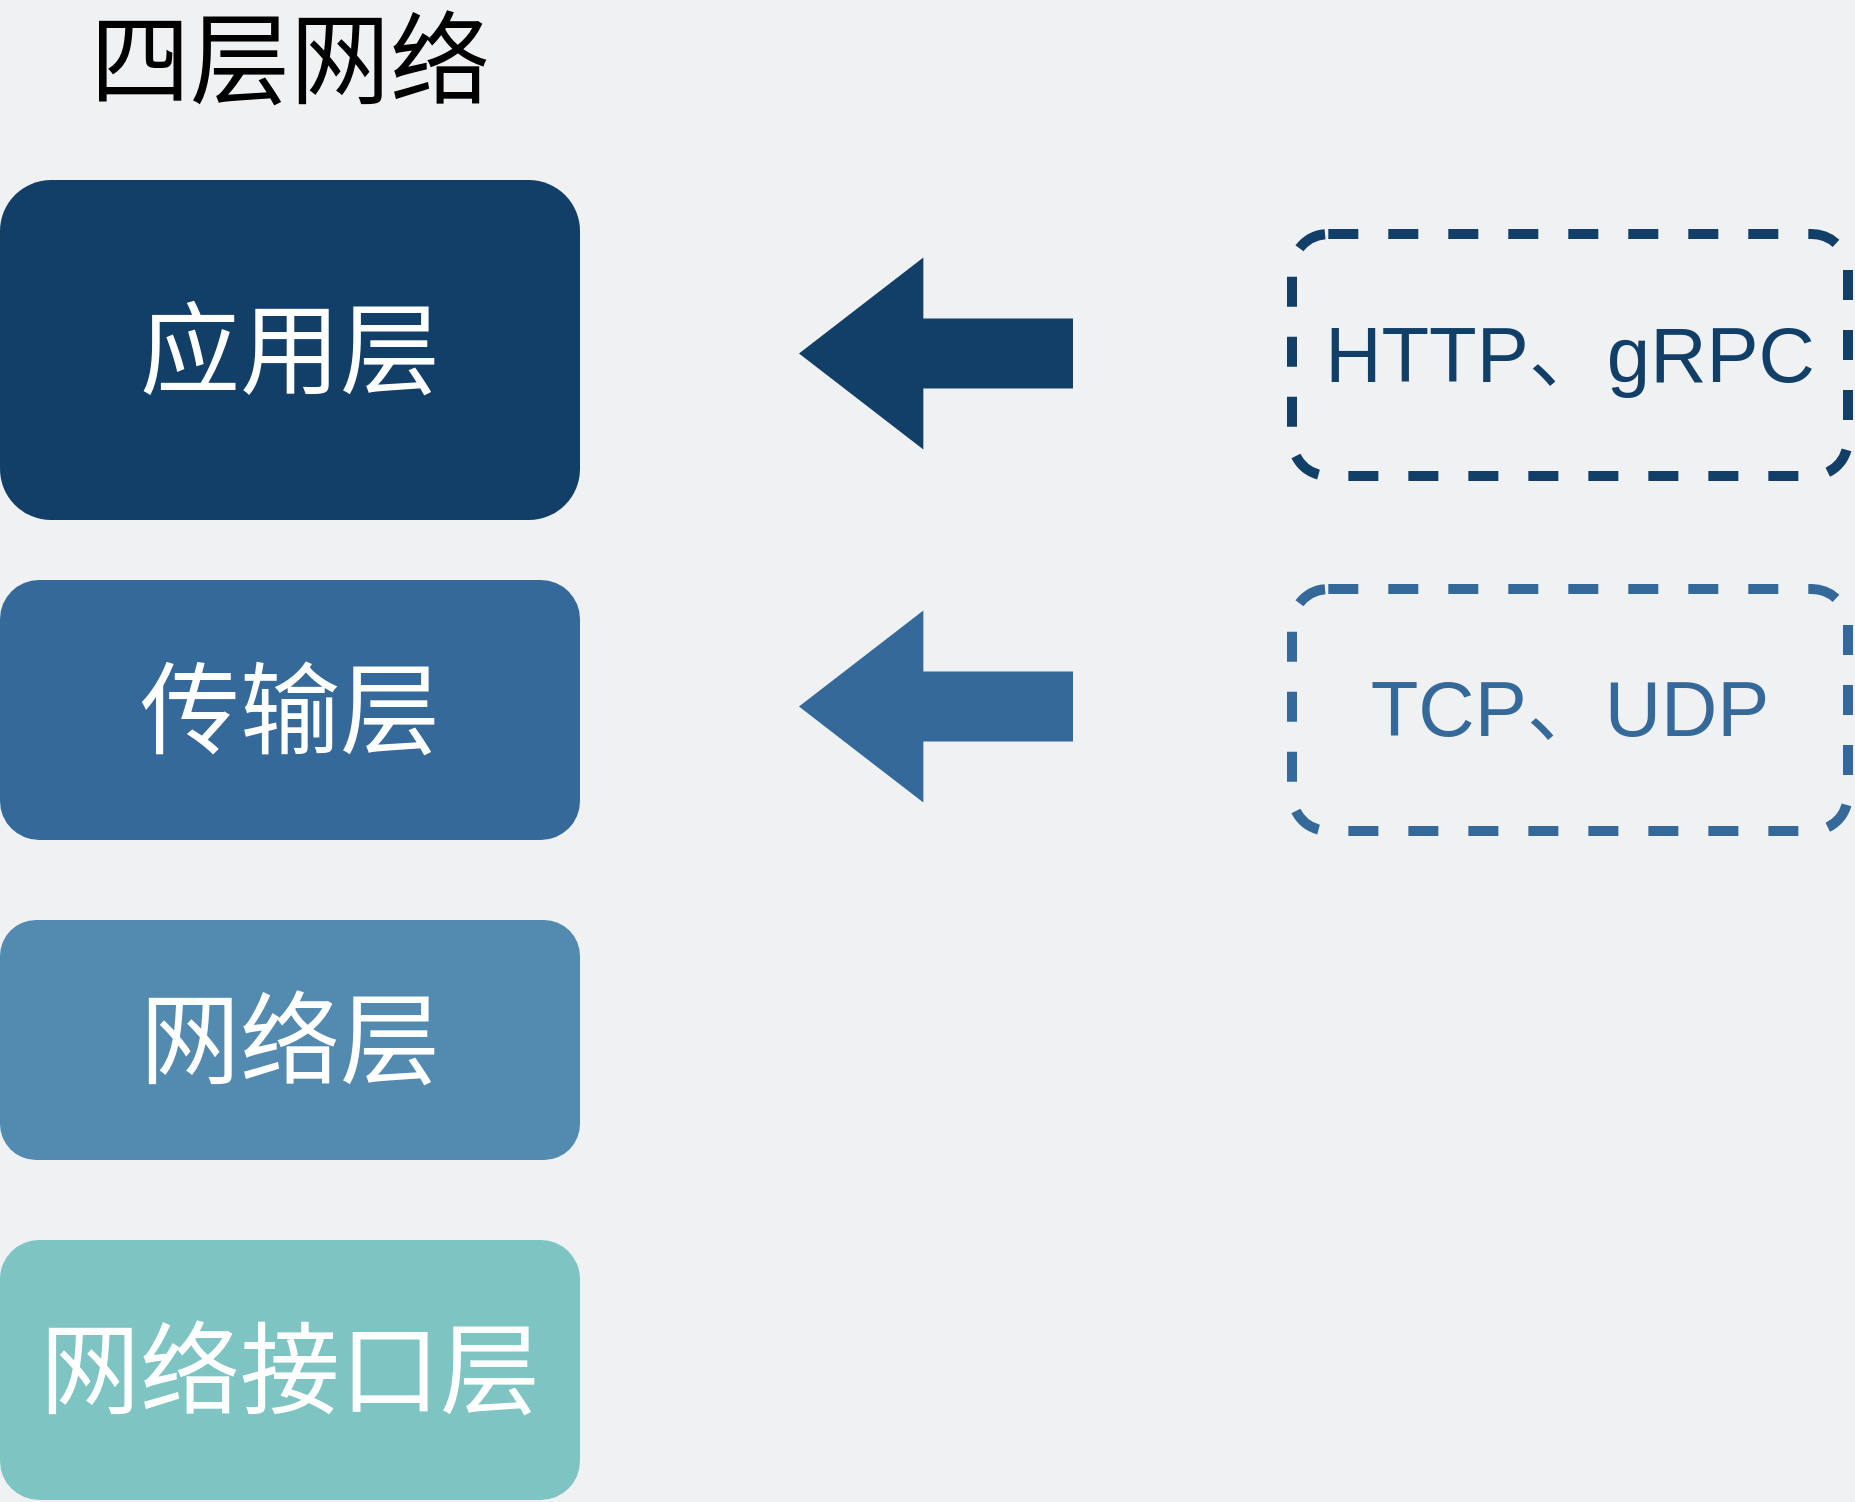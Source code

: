<mxfile version="20.1.1" type="github">
  <diagram id="3228e29e-7158-1315-38df-8450db1d8a1d" name="Page-1">
    <mxGraphModel dx="3709" dy="1997" grid="0" gridSize="10" guides="1" tooltips="1" connect="1" arrows="1" fold="1" page="1" pageScale="1" pageWidth="1500" pageHeight="800" background="#EFF1F3" math="0" shadow="0">
      <root>
        <mxCell id="0" />
        <mxCell id="1" parent="0" />
        <mxCell id="PNogIBSBwXJLe9Jx7B5x-2" value="&lt;span style=&quot;font-size: 39px;&quot;&gt;&lt;font color=&quot;#35699a&quot;&gt;TCP、UDP&lt;/font&gt;&lt;/span&gt;" style="rounded=1;whiteSpace=wrap;html=1;fontColor=#4A919B;fillColor=none;strokeWidth=5;dashed=1;strokeColor=#35699A;" parent="1" vertex="1">
          <mxGeometry x="943" y="309.5" width="278" height="121" as="geometry" />
        </mxCell>
        <mxCell id="FyYvvIjHZ3Y8gI8X0XbX-5" value="&lt;font style=&quot;font-size: 50px&quot;&gt;应用层&lt;/font&gt;" style="rounded=1;whiteSpace=wrap;html=1;strokeWidth=5;fontColor=#FFFFFF;fillColor=#123F67;strokeColor=none;" parent="1" vertex="1">
          <mxGeometry x="297" y="105" width="290" height="170" as="geometry" />
        </mxCell>
        <mxCell id="FyYvvIjHZ3Y8gI8X0XbX-6" value="&lt;font style=&quot;font-size: 50px&quot;&gt;传输层&lt;/font&gt;" style="rounded=1;whiteSpace=wrap;html=1;strokeWidth=5;fontColor=#FFFFFF;fillColor=#35699A;strokeColor=none;" parent="1" vertex="1">
          <mxGeometry x="297" y="305" width="290" height="130" as="geometry" />
        </mxCell>
        <mxCell id="FyYvvIjHZ3Y8gI8X0XbX-8" value="&lt;span style=&quot;font-size: 50px&quot;&gt;网络层&lt;/span&gt;" style="rounded=1;whiteSpace=wrap;html=1;strokeWidth=5;fontColor=#FFFFFF;fillColor=#538AAF;strokeColor=none;" parent="1" vertex="1">
          <mxGeometry x="297" y="475" width="290" height="120" as="geometry" />
        </mxCell>
        <mxCell id="FyYvvIjHZ3Y8gI8X0XbX-9" value="&lt;span style=&quot;font-size: 50px&quot;&gt;网络接口层&lt;/span&gt;" style="rounded=1;whiteSpace=wrap;html=1;strokeWidth=5;fontColor=#FFFFFF;fillColor=#7EC4C3;strokeColor=none;" parent="1" vertex="1">
          <mxGeometry x="297" y="635" width="290" height="130" as="geometry" />
        </mxCell>
        <mxCell id="uhh944_df_AJf7MUhFY7-5" value="&lt;font style=&quot;font-size: 50px&quot;&gt;四层网络&lt;/font&gt;" style="text;html=1;strokeColor=none;fillColor=none;align=center;verticalAlign=middle;whiteSpace=wrap;rounded=0;" parent="1" vertex="1">
          <mxGeometry x="317" y="35" width="250" height="20" as="geometry" />
        </mxCell>
        <mxCell id="PNogIBSBwXJLe9Jx7B5x-3" value="" style="shape=flexArrow;endArrow=classic;html=1;fontColor=#4A919B;endWidth=60;endSize=20.392;width=35;strokeColor=none;fillColor=#35699A;" parent="1" edge="1">
          <mxGeometry width="50" height="50" relative="1" as="geometry">
            <mxPoint x="834" y="368.29" as="sourcePoint" />
            <mxPoint x="696" y="368.29" as="targetPoint" />
          </mxGeometry>
        </mxCell>
        <mxCell id="PNogIBSBwXJLe9Jx7B5x-4" value="&lt;span style=&quot;font-size: 39px;&quot;&gt;&lt;font color=&quot;#123f67&quot;&gt;HTTP、gRPC&lt;/font&gt;&lt;/span&gt;" style="rounded=1;whiteSpace=wrap;html=1;fontColor=#4A919B;fillColor=none;strokeWidth=5;dashed=1;strokeColor=#123F67;" parent="1" vertex="1">
          <mxGeometry x="943" y="132" width="278" height="121" as="geometry" />
        </mxCell>
        <mxCell id="PNogIBSBwXJLe9Jx7B5x-6" value="" style="shape=flexArrow;endArrow=classic;html=1;fontColor=#123F67;endWidth=60;endSize=20.392;width=35;fillColor=#123F67;strokeColor=none;" parent="1" edge="1">
          <mxGeometry width="50" height="50" relative="1" as="geometry">
            <mxPoint x="834" y="191.79" as="sourcePoint" />
            <mxPoint x="696" y="191.79" as="targetPoint" />
          </mxGeometry>
        </mxCell>
      </root>
    </mxGraphModel>
  </diagram>
</mxfile>
